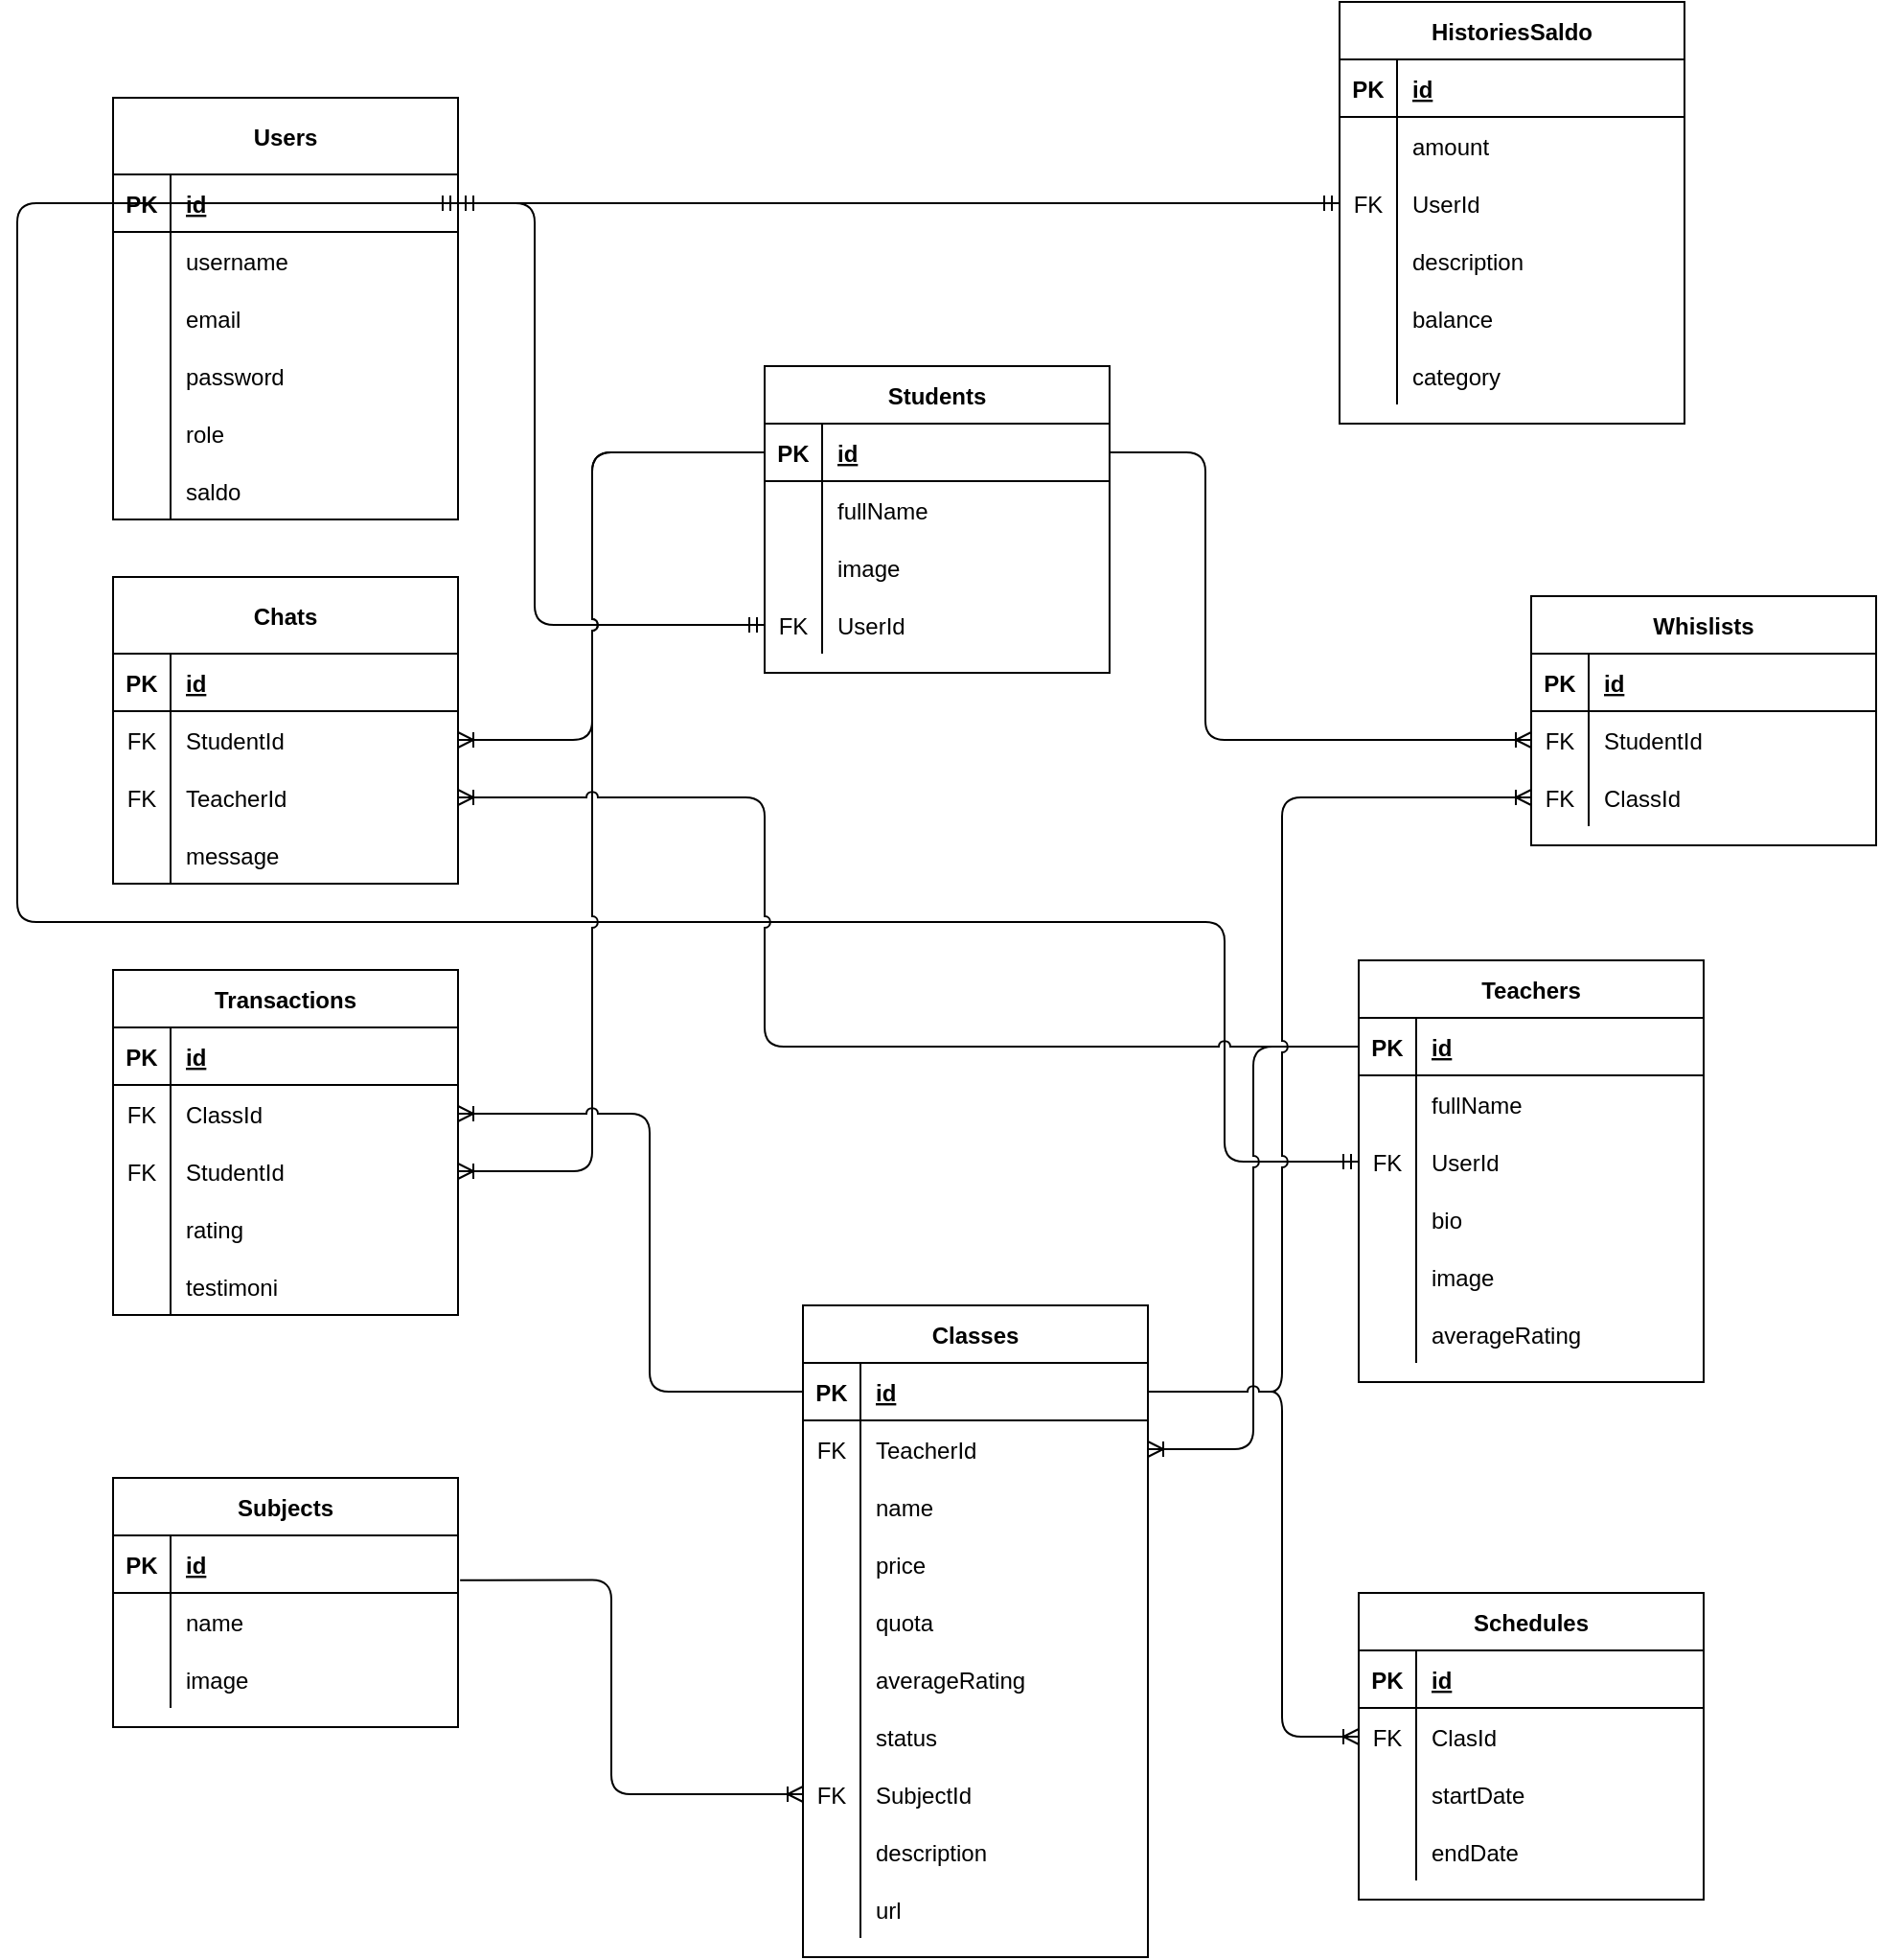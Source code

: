 <mxfile version="20.5.2" type="device"><diagram id="-bIhrZEQ8YbbPt91Llgr" name="Halaman-1"><mxGraphModel dx="3661" dy="3890" grid="1" gridSize="10" guides="1" tooltips="1" connect="1" arrows="1" fold="1" page="1" pageScale="1" pageWidth="1169" pageHeight="1654" math="0" shadow="0"><root><mxCell id="0"/><mxCell id="1" parent="0"/><mxCell id="In6W58M5HGcuipDGVrfb-1" value="Users" style="shape=table;startSize=40;container=1;collapsible=1;childLayout=tableLayout;fixedRows=1;rowLines=0;fontStyle=1;align=center;resizeLast=1;" parent="1" vertex="1"><mxGeometry x="-2260" y="-3220" width="180" height="220" as="geometry"/></mxCell><mxCell id="In6W58M5HGcuipDGVrfb-2" value="" style="shape=tableRow;horizontal=0;startSize=0;swimlaneHead=0;swimlaneBody=0;fillColor=none;collapsible=0;dropTarget=0;points=[[0,0.5],[1,0.5]];portConstraint=eastwest;top=0;left=0;right=0;bottom=1;" parent="In6W58M5HGcuipDGVrfb-1" vertex="1"><mxGeometry y="40" width="180" height="30" as="geometry"/></mxCell><mxCell id="In6W58M5HGcuipDGVrfb-3" value="PK" style="shape=partialRectangle;connectable=0;fillColor=none;top=0;left=0;bottom=0;right=0;fontStyle=1;overflow=hidden;" parent="In6W58M5HGcuipDGVrfb-2" vertex="1"><mxGeometry width="30" height="30" as="geometry"><mxRectangle width="30" height="30" as="alternateBounds"/></mxGeometry></mxCell><mxCell id="In6W58M5HGcuipDGVrfb-4" value="id" style="shape=partialRectangle;connectable=0;fillColor=none;top=0;left=0;bottom=0;right=0;align=left;spacingLeft=6;fontStyle=5;overflow=hidden;" parent="In6W58M5HGcuipDGVrfb-2" vertex="1"><mxGeometry x="30" width="150" height="30" as="geometry"><mxRectangle width="150" height="30" as="alternateBounds"/></mxGeometry></mxCell><mxCell id="In6W58M5HGcuipDGVrfb-5" value="" style="shape=tableRow;horizontal=0;startSize=0;swimlaneHead=0;swimlaneBody=0;fillColor=none;collapsible=0;dropTarget=0;points=[[0,0.5],[1,0.5]];portConstraint=eastwest;top=0;left=0;right=0;bottom=0;" parent="In6W58M5HGcuipDGVrfb-1" vertex="1"><mxGeometry y="70" width="180" height="30" as="geometry"/></mxCell><mxCell id="In6W58M5HGcuipDGVrfb-6" value="" style="shape=partialRectangle;connectable=0;fillColor=none;top=0;left=0;bottom=0;right=0;editable=1;overflow=hidden;" parent="In6W58M5HGcuipDGVrfb-5" vertex="1"><mxGeometry width="30" height="30" as="geometry"><mxRectangle width="30" height="30" as="alternateBounds"/></mxGeometry></mxCell><mxCell id="In6W58M5HGcuipDGVrfb-7" value="username" style="shape=partialRectangle;connectable=0;fillColor=none;top=0;left=0;bottom=0;right=0;align=left;spacingLeft=6;overflow=hidden;" parent="In6W58M5HGcuipDGVrfb-5" vertex="1"><mxGeometry x="30" width="150" height="30" as="geometry"><mxRectangle width="150" height="30" as="alternateBounds"/></mxGeometry></mxCell><mxCell id="In6W58M5HGcuipDGVrfb-8" value="" style="shape=tableRow;horizontal=0;startSize=0;swimlaneHead=0;swimlaneBody=0;fillColor=none;collapsible=0;dropTarget=0;points=[[0,0.5],[1,0.5]];portConstraint=eastwest;top=0;left=0;right=0;bottom=0;" parent="In6W58M5HGcuipDGVrfb-1" vertex="1"><mxGeometry y="100" width="180" height="30" as="geometry"/></mxCell><mxCell id="In6W58M5HGcuipDGVrfb-9" value="" style="shape=partialRectangle;connectable=0;fillColor=none;top=0;left=0;bottom=0;right=0;editable=1;overflow=hidden;" parent="In6W58M5HGcuipDGVrfb-8" vertex="1"><mxGeometry width="30" height="30" as="geometry"><mxRectangle width="30" height="30" as="alternateBounds"/></mxGeometry></mxCell><mxCell id="In6W58M5HGcuipDGVrfb-10" value="email" style="shape=partialRectangle;connectable=0;fillColor=none;top=0;left=0;bottom=0;right=0;align=left;spacingLeft=6;overflow=hidden;" parent="In6W58M5HGcuipDGVrfb-8" vertex="1"><mxGeometry x="30" width="150" height="30" as="geometry"><mxRectangle width="150" height="30" as="alternateBounds"/></mxGeometry></mxCell><mxCell id="In6W58M5HGcuipDGVrfb-11" value="" style="shape=tableRow;horizontal=0;startSize=0;swimlaneHead=0;swimlaneBody=0;fillColor=none;collapsible=0;dropTarget=0;points=[[0,0.5],[1,0.5]];portConstraint=eastwest;top=0;left=0;right=0;bottom=0;" parent="In6W58M5HGcuipDGVrfb-1" vertex="1"><mxGeometry y="130" width="180" height="30" as="geometry"/></mxCell><mxCell id="In6W58M5HGcuipDGVrfb-12" value="" style="shape=partialRectangle;connectable=0;fillColor=none;top=0;left=0;bottom=0;right=0;editable=1;overflow=hidden;" parent="In6W58M5HGcuipDGVrfb-11" vertex="1"><mxGeometry width="30" height="30" as="geometry"><mxRectangle width="30" height="30" as="alternateBounds"/></mxGeometry></mxCell><mxCell id="In6W58M5HGcuipDGVrfb-13" value="password" style="shape=partialRectangle;connectable=0;fillColor=none;top=0;left=0;bottom=0;right=0;align=left;spacingLeft=6;overflow=hidden;" parent="In6W58M5HGcuipDGVrfb-11" vertex="1"><mxGeometry x="30" width="150" height="30" as="geometry"><mxRectangle width="150" height="30" as="alternateBounds"/></mxGeometry></mxCell><mxCell id="bInO6bj9ShKbl0Hubkjq-40" value="" style="shape=tableRow;horizontal=0;startSize=0;swimlaneHead=0;swimlaneBody=0;fillColor=none;collapsible=0;dropTarget=0;points=[[0,0.5],[1,0.5]];portConstraint=eastwest;top=0;left=0;right=0;bottom=0;" parent="In6W58M5HGcuipDGVrfb-1" vertex="1"><mxGeometry y="160" width="180" height="30" as="geometry"/></mxCell><mxCell id="bInO6bj9ShKbl0Hubkjq-41" value="" style="shape=partialRectangle;connectable=0;fillColor=none;top=0;left=0;bottom=0;right=0;editable=1;overflow=hidden;" parent="bInO6bj9ShKbl0Hubkjq-40" vertex="1"><mxGeometry width="30" height="30" as="geometry"><mxRectangle width="30" height="30" as="alternateBounds"/></mxGeometry></mxCell><mxCell id="bInO6bj9ShKbl0Hubkjq-42" value="role" style="shape=partialRectangle;connectable=0;fillColor=none;top=0;left=0;bottom=0;right=0;align=left;spacingLeft=6;overflow=hidden;" parent="bInO6bj9ShKbl0Hubkjq-40" vertex="1"><mxGeometry x="30" width="150" height="30" as="geometry"><mxRectangle width="150" height="30" as="alternateBounds"/></mxGeometry></mxCell><mxCell id="bInO6bj9ShKbl0Hubkjq-148" value="" style="shape=tableRow;horizontal=0;startSize=0;swimlaneHead=0;swimlaneBody=0;fillColor=none;collapsible=0;dropTarget=0;points=[[0,0.5],[1,0.5]];portConstraint=eastwest;top=0;left=0;right=0;bottom=0;" parent="In6W58M5HGcuipDGVrfb-1" vertex="1"><mxGeometry y="190" width="180" height="30" as="geometry"/></mxCell><mxCell id="bInO6bj9ShKbl0Hubkjq-149" value="" style="shape=partialRectangle;connectable=0;fillColor=none;top=0;left=0;bottom=0;right=0;editable=1;overflow=hidden;" parent="bInO6bj9ShKbl0Hubkjq-148" vertex="1"><mxGeometry width="30" height="30" as="geometry"><mxRectangle width="30" height="30" as="alternateBounds"/></mxGeometry></mxCell><mxCell id="bInO6bj9ShKbl0Hubkjq-150" value="saldo" style="shape=partialRectangle;connectable=0;fillColor=none;top=0;left=0;bottom=0;right=0;align=left;spacingLeft=6;overflow=hidden;" parent="bInO6bj9ShKbl0Hubkjq-148" vertex="1"><mxGeometry x="30" width="150" height="30" as="geometry"><mxRectangle width="150" height="30" as="alternateBounds"/></mxGeometry></mxCell><mxCell id="bInO6bj9ShKbl0Hubkjq-14" value="Teachers" style="shape=table;startSize=30;container=1;collapsible=1;childLayout=tableLayout;fixedRows=1;rowLines=0;fontStyle=1;align=center;resizeLast=1;" parent="1" vertex="1"><mxGeometry x="-1610" y="-2770" width="180" height="220" as="geometry"/></mxCell><mxCell id="bInO6bj9ShKbl0Hubkjq-15" value="" style="shape=tableRow;horizontal=0;startSize=0;swimlaneHead=0;swimlaneBody=0;fillColor=none;collapsible=0;dropTarget=0;points=[[0,0.5],[1,0.5]];portConstraint=eastwest;top=0;left=0;right=0;bottom=1;" parent="bInO6bj9ShKbl0Hubkjq-14" vertex="1"><mxGeometry y="30" width="180" height="30" as="geometry"/></mxCell><mxCell id="bInO6bj9ShKbl0Hubkjq-16" value="PK" style="shape=partialRectangle;connectable=0;fillColor=none;top=0;left=0;bottom=0;right=0;fontStyle=1;overflow=hidden;" parent="bInO6bj9ShKbl0Hubkjq-15" vertex="1"><mxGeometry width="30" height="30" as="geometry"><mxRectangle width="30" height="30" as="alternateBounds"/></mxGeometry></mxCell><mxCell id="bInO6bj9ShKbl0Hubkjq-17" value="id" style="shape=partialRectangle;connectable=0;fillColor=none;top=0;left=0;bottom=0;right=0;align=left;spacingLeft=6;fontStyle=5;overflow=hidden;" parent="bInO6bj9ShKbl0Hubkjq-15" vertex="1"><mxGeometry x="30" width="150" height="30" as="geometry"><mxRectangle width="150" height="30" as="alternateBounds"/></mxGeometry></mxCell><mxCell id="bInO6bj9ShKbl0Hubkjq-18" value="" style="shape=tableRow;horizontal=0;startSize=0;swimlaneHead=0;swimlaneBody=0;fillColor=none;collapsible=0;dropTarget=0;points=[[0,0.5],[1,0.5]];portConstraint=eastwest;top=0;left=0;right=0;bottom=0;" parent="bInO6bj9ShKbl0Hubkjq-14" vertex="1"><mxGeometry y="60" width="180" height="30" as="geometry"/></mxCell><mxCell id="bInO6bj9ShKbl0Hubkjq-19" value="" style="shape=partialRectangle;connectable=0;fillColor=none;top=0;left=0;bottom=0;right=0;editable=1;overflow=hidden;" parent="bInO6bj9ShKbl0Hubkjq-18" vertex="1"><mxGeometry width="30" height="30" as="geometry"><mxRectangle width="30" height="30" as="alternateBounds"/></mxGeometry></mxCell><mxCell id="bInO6bj9ShKbl0Hubkjq-20" value="fullName" style="shape=partialRectangle;connectable=0;fillColor=none;top=0;left=0;bottom=0;right=0;align=left;spacingLeft=6;overflow=hidden;" parent="bInO6bj9ShKbl0Hubkjq-18" vertex="1"><mxGeometry x="30" width="150" height="30" as="geometry"><mxRectangle width="150" height="30" as="alternateBounds"/></mxGeometry></mxCell><mxCell id="bInO6bj9ShKbl0Hubkjq-21" value="" style="shape=tableRow;horizontal=0;startSize=0;swimlaneHead=0;swimlaneBody=0;fillColor=none;collapsible=0;dropTarget=0;points=[[0,0.5],[1,0.5]];portConstraint=eastwest;top=0;left=0;right=0;bottom=0;" parent="bInO6bj9ShKbl0Hubkjq-14" vertex="1"><mxGeometry y="90" width="180" height="30" as="geometry"/></mxCell><mxCell id="bInO6bj9ShKbl0Hubkjq-22" value="FK" style="shape=partialRectangle;connectable=0;fillColor=none;top=0;left=0;bottom=0;right=0;editable=1;overflow=hidden;" parent="bInO6bj9ShKbl0Hubkjq-21" vertex="1"><mxGeometry width="30" height="30" as="geometry"><mxRectangle width="30" height="30" as="alternateBounds"/></mxGeometry></mxCell><mxCell id="bInO6bj9ShKbl0Hubkjq-23" value="UserId" style="shape=partialRectangle;connectable=0;fillColor=none;top=0;left=0;bottom=0;right=0;align=left;spacingLeft=6;overflow=hidden;" parent="bInO6bj9ShKbl0Hubkjq-21" vertex="1"><mxGeometry x="30" width="150" height="30" as="geometry"><mxRectangle width="150" height="30" as="alternateBounds"/></mxGeometry></mxCell><mxCell id="bInO6bj9ShKbl0Hubkjq-46" value="" style="shape=tableRow;horizontal=0;startSize=0;swimlaneHead=0;swimlaneBody=0;fillColor=none;collapsible=0;dropTarget=0;points=[[0,0.5],[1,0.5]];portConstraint=eastwest;top=0;left=0;right=0;bottom=0;" parent="bInO6bj9ShKbl0Hubkjq-14" vertex="1"><mxGeometry y="120" width="180" height="30" as="geometry"/></mxCell><mxCell id="bInO6bj9ShKbl0Hubkjq-47" value="" style="shape=partialRectangle;connectable=0;fillColor=none;top=0;left=0;bottom=0;right=0;editable=1;overflow=hidden;" parent="bInO6bj9ShKbl0Hubkjq-46" vertex="1"><mxGeometry width="30" height="30" as="geometry"><mxRectangle width="30" height="30" as="alternateBounds"/></mxGeometry></mxCell><mxCell id="bInO6bj9ShKbl0Hubkjq-48" value="bio" style="shape=partialRectangle;connectable=0;fillColor=none;top=0;left=0;bottom=0;right=0;align=left;spacingLeft=6;overflow=hidden;" parent="bInO6bj9ShKbl0Hubkjq-46" vertex="1"><mxGeometry x="30" width="150" height="30" as="geometry"><mxRectangle width="150" height="30" as="alternateBounds"/></mxGeometry></mxCell><mxCell id="bInO6bj9ShKbl0Hubkjq-68" value="" style="shape=tableRow;horizontal=0;startSize=0;swimlaneHead=0;swimlaneBody=0;fillColor=none;collapsible=0;dropTarget=0;points=[[0,0.5],[1,0.5]];portConstraint=eastwest;top=0;left=0;right=0;bottom=0;" parent="bInO6bj9ShKbl0Hubkjq-14" vertex="1"><mxGeometry y="150" width="180" height="30" as="geometry"/></mxCell><mxCell id="bInO6bj9ShKbl0Hubkjq-69" value="" style="shape=partialRectangle;connectable=0;fillColor=none;top=0;left=0;bottom=0;right=0;editable=1;overflow=hidden;" parent="bInO6bj9ShKbl0Hubkjq-68" vertex="1"><mxGeometry width="30" height="30" as="geometry"><mxRectangle width="30" height="30" as="alternateBounds"/></mxGeometry></mxCell><mxCell id="bInO6bj9ShKbl0Hubkjq-70" value="image" style="shape=partialRectangle;connectable=0;fillColor=none;top=0;left=0;bottom=0;right=0;align=left;spacingLeft=6;overflow=hidden;" parent="bInO6bj9ShKbl0Hubkjq-68" vertex="1"><mxGeometry x="30" width="150" height="30" as="geometry"><mxRectangle width="150" height="30" as="alternateBounds"/></mxGeometry></mxCell><mxCell id="bInO6bj9ShKbl0Hubkjq-179" value="" style="shape=tableRow;horizontal=0;startSize=0;swimlaneHead=0;swimlaneBody=0;fillColor=none;collapsible=0;dropTarget=0;points=[[0,0.5],[1,0.5]];portConstraint=eastwest;top=0;left=0;right=0;bottom=0;" parent="bInO6bj9ShKbl0Hubkjq-14" vertex="1"><mxGeometry y="180" width="180" height="30" as="geometry"/></mxCell><mxCell id="bInO6bj9ShKbl0Hubkjq-180" value="" style="shape=partialRectangle;connectable=0;fillColor=none;top=0;left=0;bottom=0;right=0;editable=1;overflow=hidden;" parent="bInO6bj9ShKbl0Hubkjq-179" vertex="1"><mxGeometry width="30" height="30" as="geometry"><mxRectangle width="30" height="30" as="alternateBounds"/></mxGeometry></mxCell><mxCell id="bInO6bj9ShKbl0Hubkjq-181" value="averageRating" style="shape=partialRectangle;connectable=0;fillColor=none;top=0;left=0;bottom=0;right=0;align=left;spacingLeft=6;overflow=hidden;" parent="bInO6bj9ShKbl0Hubkjq-179" vertex="1"><mxGeometry x="30" width="150" height="30" as="geometry"><mxRectangle width="150" height="30" as="alternateBounds"/></mxGeometry></mxCell><mxCell id="bInO6bj9ShKbl0Hubkjq-27" value="Students" style="shape=table;startSize=30;container=1;collapsible=1;childLayout=tableLayout;fixedRows=1;rowLines=0;fontStyle=1;align=center;resizeLast=1;" parent="1" vertex="1"><mxGeometry x="-1920" y="-3080" width="180" height="160" as="geometry"/></mxCell><mxCell id="bInO6bj9ShKbl0Hubkjq-28" value="" style="shape=tableRow;horizontal=0;startSize=0;swimlaneHead=0;swimlaneBody=0;fillColor=none;collapsible=0;dropTarget=0;points=[[0,0.5],[1,0.5]];portConstraint=eastwest;top=0;left=0;right=0;bottom=1;" parent="bInO6bj9ShKbl0Hubkjq-27" vertex="1"><mxGeometry y="30" width="180" height="30" as="geometry"/></mxCell><mxCell id="bInO6bj9ShKbl0Hubkjq-29" value="PK" style="shape=partialRectangle;connectable=0;fillColor=none;top=0;left=0;bottom=0;right=0;fontStyle=1;overflow=hidden;" parent="bInO6bj9ShKbl0Hubkjq-28" vertex="1"><mxGeometry width="30" height="30" as="geometry"><mxRectangle width="30" height="30" as="alternateBounds"/></mxGeometry></mxCell><mxCell id="bInO6bj9ShKbl0Hubkjq-30" value="id" style="shape=partialRectangle;connectable=0;fillColor=none;top=0;left=0;bottom=0;right=0;align=left;spacingLeft=6;fontStyle=5;overflow=hidden;" parent="bInO6bj9ShKbl0Hubkjq-28" vertex="1"><mxGeometry x="30" width="150" height="30" as="geometry"><mxRectangle width="150" height="30" as="alternateBounds"/></mxGeometry></mxCell><mxCell id="bInO6bj9ShKbl0Hubkjq-31" value="" style="shape=tableRow;horizontal=0;startSize=0;swimlaneHead=0;swimlaneBody=0;fillColor=none;collapsible=0;dropTarget=0;points=[[0,0.5],[1,0.5]];portConstraint=eastwest;top=0;left=0;right=0;bottom=0;" parent="bInO6bj9ShKbl0Hubkjq-27" vertex="1"><mxGeometry y="60" width="180" height="30" as="geometry"/></mxCell><mxCell id="bInO6bj9ShKbl0Hubkjq-32" value="" style="shape=partialRectangle;connectable=0;fillColor=none;top=0;left=0;bottom=0;right=0;editable=1;overflow=hidden;" parent="bInO6bj9ShKbl0Hubkjq-31" vertex="1"><mxGeometry width="30" height="30" as="geometry"><mxRectangle width="30" height="30" as="alternateBounds"/></mxGeometry></mxCell><mxCell id="bInO6bj9ShKbl0Hubkjq-33" value="fullName" style="shape=partialRectangle;connectable=0;fillColor=none;top=0;left=0;bottom=0;right=0;align=left;spacingLeft=6;overflow=hidden;" parent="bInO6bj9ShKbl0Hubkjq-31" vertex="1"><mxGeometry x="30" width="150" height="30" as="geometry"><mxRectangle width="150" height="30" as="alternateBounds"/></mxGeometry></mxCell><mxCell id="bInO6bj9ShKbl0Hubkjq-37" value="" style="shape=tableRow;horizontal=0;startSize=0;swimlaneHead=0;swimlaneBody=0;fillColor=none;collapsible=0;dropTarget=0;points=[[0,0.5],[1,0.5]];portConstraint=eastwest;top=0;left=0;right=0;bottom=0;" parent="bInO6bj9ShKbl0Hubkjq-27" vertex="1"><mxGeometry y="90" width="180" height="30" as="geometry"/></mxCell><mxCell id="bInO6bj9ShKbl0Hubkjq-38" value="" style="shape=partialRectangle;connectable=0;fillColor=none;top=0;left=0;bottom=0;right=0;editable=1;overflow=hidden;" parent="bInO6bj9ShKbl0Hubkjq-37" vertex="1"><mxGeometry width="30" height="30" as="geometry"><mxRectangle width="30" height="30" as="alternateBounds"/></mxGeometry></mxCell><mxCell id="bInO6bj9ShKbl0Hubkjq-39" value="image" style="shape=partialRectangle;connectable=0;fillColor=none;top=0;left=0;bottom=0;right=0;align=left;spacingLeft=6;overflow=hidden;" parent="bInO6bj9ShKbl0Hubkjq-37" vertex="1"><mxGeometry x="30" width="150" height="30" as="geometry"><mxRectangle width="150" height="30" as="alternateBounds"/></mxGeometry></mxCell><mxCell id="bInO6bj9ShKbl0Hubkjq-93" value="" style="shape=tableRow;horizontal=0;startSize=0;swimlaneHead=0;swimlaneBody=0;fillColor=none;collapsible=0;dropTarget=0;points=[[0,0.5],[1,0.5]];portConstraint=eastwest;top=0;left=0;right=0;bottom=0;" parent="bInO6bj9ShKbl0Hubkjq-27" vertex="1"><mxGeometry y="120" width="180" height="30" as="geometry"/></mxCell><mxCell id="bInO6bj9ShKbl0Hubkjq-94" value="FK" style="shape=partialRectangle;connectable=0;fillColor=none;top=0;left=0;bottom=0;right=0;editable=1;overflow=hidden;" parent="bInO6bj9ShKbl0Hubkjq-93" vertex="1"><mxGeometry width="30" height="30" as="geometry"><mxRectangle width="30" height="30" as="alternateBounds"/></mxGeometry></mxCell><mxCell id="bInO6bj9ShKbl0Hubkjq-95" value="UserId" style="shape=partialRectangle;connectable=0;fillColor=none;top=0;left=0;bottom=0;right=0;align=left;spacingLeft=6;overflow=hidden;" parent="bInO6bj9ShKbl0Hubkjq-93" vertex="1"><mxGeometry x="30" width="150" height="30" as="geometry"><mxRectangle width="150" height="30" as="alternateBounds"/></mxGeometry></mxCell><mxCell id="bInO6bj9ShKbl0Hubkjq-49" value="Subjects" style="shape=table;startSize=30;container=1;collapsible=1;childLayout=tableLayout;fixedRows=1;rowLines=0;fontStyle=1;align=center;resizeLast=1;" parent="1" vertex="1"><mxGeometry x="-2260" y="-2500" width="180" height="130" as="geometry"/></mxCell><mxCell id="bInO6bj9ShKbl0Hubkjq-50" value="" style="shape=tableRow;horizontal=0;startSize=0;swimlaneHead=0;swimlaneBody=0;fillColor=none;collapsible=0;dropTarget=0;points=[[0,0.5],[1,0.5]];portConstraint=eastwest;top=0;left=0;right=0;bottom=1;" parent="bInO6bj9ShKbl0Hubkjq-49" vertex="1"><mxGeometry y="30" width="180" height="30" as="geometry"/></mxCell><mxCell id="bInO6bj9ShKbl0Hubkjq-51" value="PK" style="shape=partialRectangle;connectable=0;fillColor=none;top=0;left=0;bottom=0;right=0;fontStyle=1;overflow=hidden;" parent="bInO6bj9ShKbl0Hubkjq-50" vertex="1"><mxGeometry width="30" height="30" as="geometry"><mxRectangle width="30" height="30" as="alternateBounds"/></mxGeometry></mxCell><mxCell id="bInO6bj9ShKbl0Hubkjq-52" value="id" style="shape=partialRectangle;connectable=0;fillColor=none;top=0;left=0;bottom=0;right=0;align=left;spacingLeft=6;fontStyle=5;overflow=hidden;" parent="bInO6bj9ShKbl0Hubkjq-50" vertex="1"><mxGeometry x="30" width="150" height="30" as="geometry"><mxRectangle width="150" height="30" as="alternateBounds"/></mxGeometry></mxCell><mxCell id="bInO6bj9ShKbl0Hubkjq-53" value="" style="shape=tableRow;horizontal=0;startSize=0;swimlaneHead=0;swimlaneBody=0;fillColor=none;collapsible=0;dropTarget=0;points=[[0,0.5],[1,0.5]];portConstraint=eastwest;top=0;left=0;right=0;bottom=0;" parent="bInO6bj9ShKbl0Hubkjq-49" vertex="1"><mxGeometry y="60" width="180" height="30" as="geometry"/></mxCell><mxCell id="bInO6bj9ShKbl0Hubkjq-54" value="" style="shape=partialRectangle;connectable=0;fillColor=none;top=0;left=0;bottom=0;right=0;editable=1;overflow=hidden;" parent="bInO6bj9ShKbl0Hubkjq-53" vertex="1"><mxGeometry width="30" height="30" as="geometry"><mxRectangle width="30" height="30" as="alternateBounds"/></mxGeometry></mxCell><mxCell id="bInO6bj9ShKbl0Hubkjq-55" value="name" style="shape=partialRectangle;connectable=0;fillColor=none;top=0;left=0;bottom=0;right=0;align=left;spacingLeft=6;overflow=hidden;" parent="bInO6bj9ShKbl0Hubkjq-53" vertex="1"><mxGeometry x="30" width="150" height="30" as="geometry"><mxRectangle width="150" height="30" as="alternateBounds"/></mxGeometry></mxCell><mxCell id="KHi41qMIaBTiLTzoFjCV-114" value="" style="shape=tableRow;horizontal=0;startSize=0;swimlaneHead=0;swimlaneBody=0;fillColor=none;collapsible=0;dropTarget=0;points=[[0,0.5],[1,0.5]];portConstraint=eastwest;top=0;left=0;right=0;bottom=0;" parent="bInO6bj9ShKbl0Hubkjq-49" vertex="1"><mxGeometry y="90" width="180" height="30" as="geometry"/></mxCell><mxCell id="KHi41qMIaBTiLTzoFjCV-115" value="" style="shape=partialRectangle;connectable=0;fillColor=none;top=0;left=0;bottom=0;right=0;editable=1;overflow=hidden;" parent="KHi41qMIaBTiLTzoFjCV-114" vertex="1"><mxGeometry width="30" height="30" as="geometry"><mxRectangle width="30" height="30" as="alternateBounds"/></mxGeometry></mxCell><mxCell id="KHi41qMIaBTiLTzoFjCV-116" value="image" style="shape=partialRectangle;connectable=0;fillColor=none;top=0;left=0;bottom=0;right=0;align=left;spacingLeft=6;overflow=hidden;" parent="KHi41qMIaBTiLTzoFjCV-114" vertex="1"><mxGeometry x="30" width="150" height="30" as="geometry"><mxRectangle width="150" height="30" as="alternateBounds"/></mxGeometry></mxCell><mxCell id="bInO6bj9ShKbl0Hubkjq-96" value="" style="edgeStyle=orthogonalEdgeStyle;fontSize=12;html=1;endArrow=ERmandOne;startArrow=ERmandOne;rounded=1;entryX=1;entryY=0.5;entryDx=0;entryDy=0;exitX=0;exitY=0.5;exitDx=0;exitDy=0;jumpStyle=gap;" parent="1" source="bInO6bj9ShKbl0Hubkjq-21" target="In6W58M5HGcuipDGVrfb-2" edge="1"><mxGeometry width="100" height="100" relative="1" as="geometry"><mxPoint x="-1610" y="-2680" as="sourcePoint"/><mxPoint x="-1150" y="-2500" as="targetPoint"/><Array as="points"><mxPoint x="-1680" y="-2665"/><mxPoint x="-1680" y="-2790"/><mxPoint x="-2310" y="-2790"/><mxPoint x="-2310" y="-3165"/></Array></mxGeometry></mxCell><mxCell id="bInO6bj9ShKbl0Hubkjq-97" value="" style="edgeStyle=orthogonalEdgeStyle;fontSize=12;html=1;endArrow=ERmandOne;startArrow=ERmandOne;rounded=1;entryX=1;entryY=0.5;entryDx=0;entryDy=0;jumpStyle=arc;" parent="1" source="bInO6bj9ShKbl0Hubkjq-93" target="In6W58M5HGcuipDGVrfb-2" edge="1"><mxGeometry width="100" height="100" relative="1" as="geometry"><mxPoint x="-1250" y="-2400" as="sourcePoint"/><mxPoint x="-1550" y="-3150" as="targetPoint"/><Array as="points"><mxPoint x="-2040" y="-2945"/><mxPoint x="-2040" y="-3165"/></Array></mxGeometry></mxCell><mxCell id="bInO6bj9ShKbl0Hubkjq-98" value="Transactions" style="shape=table;startSize=30;container=1;collapsible=1;childLayout=tableLayout;fixedRows=1;rowLines=0;fontStyle=1;align=center;resizeLast=1;" parent="1" vertex="1"><mxGeometry x="-2260" y="-2765" width="180" height="180" as="geometry"/></mxCell><mxCell id="bInO6bj9ShKbl0Hubkjq-99" value="" style="shape=tableRow;horizontal=0;startSize=0;swimlaneHead=0;swimlaneBody=0;fillColor=none;collapsible=0;dropTarget=0;points=[[0,0.5],[1,0.5]];portConstraint=eastwest;top=0;left=0;right=0;bottom=1;" parent="bInO6bj9ShKbl0Hubkjq-98" vertex="1"><mxGeometry y="30" width="180" height="30" as="geometry"/></mxCell><mxCell id="bInO6bj9ShKbl0Hubkjq-100" value="PK" style="shape=partialRectangle;connectable=0;fillColor=none;top=0;left=0;bottom=0;right=0;fontStyle=1;overflow=hidden;" parent="bInO6bj9ShKbl0Hubkjq-99" vertex="1"><mxGeometry width="30" height="30" as="geometry"><mxRectangle width="30" height="30" as="alternateBounds"/></mxGeometry></mxCell><mxCell id="bInO6bj9ShKbl0Hubkjq-101" value="id" style="shape=partialRectangle;connectable=0;fillColor=none;top=0;left=0;bottom=0;right=0;align=left;spacingLeft=6;fontStyle=5;overflow=hidden;" parent="bInO6bj9ShKbl0Hubkjq-99" vertex="1"><mxGeometry x="30" width="150" height="30" as="geometry"><mxRectangle width="150" height="30" as="alternateBounds"/></mxGeometry></mxCell><mxCell id="bInO6bj9ShKbl0Hubkjq-102" value="" style="shape=tableRow;horizontal=0;startSize=0;swimlaneHead=0;swimlaneBody=0;fillColor=none;collapsible=0;dropTarget=0;points=[[0,0.5],[1,0.5]];portConstraint=eastwest;top=0;left=0;right=0;bottom=0;" parent="bInO6bj9ShKbl0Hubkjq-98" vertex="1"><mxGeometry y="60" width="180" height="30" as="geometry"/></mxCell><mxCell id="bInO6bj9ShKbl0Hubkjq-103" value="FK" style="shape=partialRectangle;connectable=0;fillColor=none;top=0;left=0;bottom=0;right=0;editable=1;overflow=hidden;" parent="bInO6bj9ShKbl0Hubkjq-102" vertex="1"><mxGeometry width="30" height="30" as="geometry"><mxRectangle width="30" height="30" as="alternateBounds"/></mxGeometry></mxCell><mxCell id="bInO6bj9ShKbl0Hubkjq-104" value="ClassId" style="shape=partialRectangle;connectable=0;fillColor=none;top=0;left=0;bottom=0;right=0;align=left;spacingLeft=6;overflow=hidden;" parent="bInO6bj9ShKbl0Hubkjq-102" vertex="1"><mxGeometry x="30" width="150" height="30" as="geometry"><mxRectangle width="150" height="30" as="alternateBounds"/></mxGeometry></mxCell><mxCell id="bInO6bj9ShKbl0Hubkjq-105" value="" style="shape=tableRow;horizontal=0;startSize=0;swimlaneHead=0;swimlaneBody=0;fillColor=none;collapsible=0;dropTarget=0;points=[[0,0.5],[1,0.5]];portConstraint=eastwest;top=0;left=0;right=0;bottom=0;" parent="bInO6bj9ShKbl0Hubkjq-98" vertex="1"><mxGeometry y="90" width="180" height="30" as="geometry"/></mxCell><mxCell id="bInO6bj9ShKbl0Hubkjq-106" value="FK" style="shape=partialRectangle;connectable=0;fillColor=none;top=0;left=0;bottom=0;right=0;editable=1;overflow=hidden;" parent="bInO6bj9ShKbl0Hubkjq-105" vertex="1"><mxGeometry width="30" height="30" as="geometry"><mxRectangle width="30" height="30" as="alternateBounds"/></mxGeometry></mxCell><mxCell id="bInO6bj9ShKbl0Hubkjq-107" value="StudentId" style="shape=partialRectangle;connectable=0;fillColor=none;top=0;left=0;bottom=0;right=0;align=left;spacingLeft=6;overflow=hidden;" parent="bInO6bj9ShKbl0Hubkjq-105" vertex="1"><mxGeometry x="30" width="150" height="30" as="geometry"><mxRectangle width="150" height="30" as="alternateBounds"/></mxGeometry></mxCell><mxCell id="bInO6bj9ShKbl0Hubkjq-234" value="" style="shape=tableRow;horizontal=0;startSize=0;swimlaneHead=0;swimlaneBody=0;fillColor=none;collapsible=0;dropTarget=0;points=[[0,0.5],[1,0.5]];portConstraint=eastwest;top=0;left=0;right=0;bottom=0;" parent="bInO6bj9ShKbl0Hubkjq-98" vertex="1"><mxGeometry y="120" width="180" height="30" as="geometry"/></mxCell><mxCell id="bInO6bj9ShKbl0Hubkjq-235" value="" style="shape=partialRectangle;connectable=0;fillColor=none;top=0;left=0;bottom=0;right=0;editable=1;overflow=hidden;" parent="bInO6bj9ShKbl0Hubkjq-234" vertex="1"><mxGeometry width="30" height="30" as="geometry"><mxRectangle width="30" height="30" as="alternateBounds"/></mxGeometry></mxCell><mxCell id="bInO6bj9ShKbl0Hubkjq-236" value="rating" style="shape=partialRectangle;connectable=0;fillColor=none;top=0;left=0;bottom=0;right=0;align=left;spacingLeft=6;overflow=hidden;" parent="bInO6bj9ShKbl0Hubkjq-234" vertex="1"><mxGeometry x="30" width="150" height="30" as="geometry"><mxRectangle width="150" height="30" as="alternateBounds"/></mxGeometry></mxCell><mxCell id="bInO6bj9ShKbl0Hubkjq-237" value="" style="shape=tableRow;horizontal=0;startSize=0;swimlaneHead=0;swimlaneBody=0;fillColor=none;collapsible=0;dropTarget=0;points=[[0,0.5],[1,0.5]];portConstraint=eastwest;top=0;left=0;right=0;bottom=0;" parent="bInO6bj9ShKbl0Hubkjq-98" vertex="1"><mxGeometry y="150" width="180" height="30" as="geometry"/></mxCell><mxCell id="bInO6bj9ShKbl0Hubkjq-238" value="" style="shape=partialRectangle;connectable=0;fillColor=none;top=0;left=0;bottom=0;right=0;editable=1;overflow=hidden;" parent="bInO6bj9ShKbl0Hubkjq-237" vertex="1"><mxGeometry width="30" height="30" as="geometry"><mxRectangle width="30" height="30" as="alternateBounds"/></mxGeometry></mxCell><mxCell id="bInO6bj9ShKbl0Hubkjq-239" value="testimoni" style="shape=partialRectangle;connectable=0;fillColor=none;top=0;left=0;bottom=0;right=0;align=left;spacingLeft=6;overflow=hidden;" parent="bInO6bj9ShKbl0Hubkjq-237" vertex="1"><mxGeometry x="30" width="150" height="30" as="geometry"><mxRectangle width="150" height="30" as="alternateBounds"/></mxGeometry></mxCell><mxCell id="bInO6bj9ShKbl0Hubkjq-112" value="" style="edgeStyle=orthogonalEdgeStyle;fontSize=12;html=1;endArrow=ERoneToMany;rounded=1;entryX=1;entryY=0.5;entryDx=0;entryDy=0;jumpStyle=arc;" parent="1" source="bInO6bj9ShKbl0Hubkjq-28" target="bInO6bj9ShKbl0Hubkjq-105" edge="1"><mxGeometry width="100" height="100" relative="1" as="geometry"><mxPoint x="-1700" y="-2250" as="sourcePoint"/><mxPoint x="-1710" y="-2340" as="targetPoint"/><Array as="points"><mxPoint x="-2010" y="-3035"/><mxPoint x="-2010" y="-2660"/></Array></mxGeometry></mxCell><mxCell id="bInO6bj9ShKbl0Hubkjq-186" value="" style="edgeStyle=orthogonalEdgeStyle;fontSize=12;html=1;endArrow=ERoneToMany;rounded=1;exitX=1.006;exitY=0.778;exitDx=0;exitDy=0;exitPerimeter=0;" parent="1" source="bInO6bj9ShKbl0Hubkjq-50" target="KHi41qMIaBTiLTzoFjCV-38" edge="1"><mxGeometry width="100" height="100" relative="1" as="geometry"><mxPoint x="-1250" y="-2530" as="sourcePoint"/><mxPoint x="-2000" y="-2420" as="targetPoint"/><Array as="points"><mxPoint x="-2000" y="-2447"/><mxPoint x="-2000" y="-2335"/></Array></mxGeometry></mxCell><mxCell id="bInO6bj9ShKbl0Hubkjq-193" value="" style="edgeStyle=orthogonalEdgeStyle;fontSize=12;html=1;endArrow=ERoneToMany;rounded=1;entryX=1;entryY=0.5;entryDx=0;entryDy=0;exitX=0;exitY=0.5;exitDx=0;exitDy=0;jumpStyle=arc;" parent="1" source="KHi41qMIaBTiLTzoFjCV-6" target="bInO6bj9ShKbl0Hubkjq-102" edge="1"><mxGeometry width="100" height="100" relative="1" as="geometry"><mxPoint x="-1710" y="-2645" as="sourcePoint"/><mxPoint x="-1720" y="-2570" as="targetPoint"/><Array as="points"><mxPoint x="-1980" y="-2545"/><mxPoint x="-1980" y="-2690"/></Array></mxGeometry></mxCell><mxCell id="bInO6bj9ShKbl0Hubkjq-240" value="HistoriesSaldo" style="shape=table;startSize=30;container=1;collapsible=1;childLayout=tableLayout;fixedRows=1;rowLines=0;fontStyle=1;align=center;resizeLast=1;" parent="1" vertex="1"><mxGeometry x="-1620" y="-3270" width="180" height="220" as="geometry"/></mxCell><mxCell id="bInO6bj9ShKbl0Hubkjq-241" value="" style="shape=tableRow;horizontal=0;startSize=0;swimlaneHead=0;swimlaneBody=0;fillColor=none;collapsible=0;dropTarget=0;points=[[0,0.5],[1,0.5]];portConstraint=eastwest;top=0;left=0;right=0;bottom=1;" parent="bInO6bj9ShKbl0Hubkjq-240" vertex="1"><mxGeometry y="30" width="180" height="30" as="geometry"/></mxCell><mxCell id="bInO6bj9ShKbl0Hubkjq-242" value="PK" style="shape=partialRectangle;connectable=0;fillColor=none;top=0;left=0;bottom=0;right=0;fontStyle=1;overflow=hidden;" parent="bInO6bj9ShKbl0Hubkjq-241" vertex="1"><mxGeometry width="30" height="30" as="geometry"><mxRectangle width="30" height="30" as="alternateBounds"/></mxGeometry></mxCell><mxCell id="bInO6bj9ShKbl0Hubkjq-243" value="id" style="shape=partialRectangle;connectable=0;fillColor=none;top=0;left=0;bottom=0;right=0;align=left;spacingLeft=6;fontStyle=5;overflow=hidden;" parent="bInO6bj9ShKbl0Hubkjq-241" vertex="1"><mxGeometry x="30" width="150" height="30" as="geometry"><mxRectangle width="150" height="30" as="alternateBounds"/></mxGeometry></mxCell><mxCell id="bInO6bj9ShKbl0Hubkjq-244" value="" style="shape=tableRow;horizontal=0;startSize=0;swimlaneHead=0;swimlaneBody=0;fillColor=none;collapsible=0;dropTarget=0;points=[[0,0.5],[1,0.5]];portConstraint=eastwest;top=0;left=0;right=0;bottom=0;" parent="bInO6bj9ShKbl0Hubkjq-240" vertex="1"><mxGeometry y="60" width="180" height="30" as="geometry"/></mxCell><mxCell id="bInO6bj9ShKbl0Hubkjq-245" value="" style="shape=partialRectangle;connectable=0;fillColor=none;top=0;left=0;bottom=0;right=0;editable=1;overflow=hidden;" parent="bInO6bj9ShKbl0Hubkjq-244" vertex="1"><mxGeometry width="30" height="30" as="geometry"><mxRectangle width="30" height="30" as="alternateBounds"/></mxGeometry></mxCell><mxCell id="bInO6bj9ShKbl0Hubkjq-246" value="amount" style="shape=partialRectangle;connectable=0;fillColor=none;top=0;left=0;bottom=0;right=0;align=left;spacingLeft=6;overflow=hidden;" parent="bInO6bj9ShKbl0Hubkjq-244" vertex="1"><mxGeometry x="30" width="150" height="30" as="geometry"><mxRectangle width="150" height="30" as="alternateBounds"/></mxGeometry></mxCell><mxCell id="bInO6bj9ShKbl0Hubkjq-247" value="" style="shape=tableRow;horizontal=0;startSize=0;swimlaneHead=0;swimlaneBody=0;fillColor=none;collapsible=0;dropTarget=0;points=[[0,0.5],[1,0.5]];portConstraint=eastwest;top=0;left=0;right=0;bottom=0;" parent="bInO6bj9ShKbl0Hubkjq-240" vertex="1"><mxGeometry y="90" width="180" height="30" as="geometry"/></mxCell><mxCell id="bInO6bj9ShKbl0Hubkjq-248" value="FK" style="shape=partialRectangle;connectable=0;fillColor=none;top=0;left=0;bottom=0;right=0;editable=1;overflow=hidden;" parent="bInO6bj9ShKbl0Hubkjq-247" vertex="1"><mxGeometry width="30" height="30" as="geometry"><mxRectangle width="30" height="30" as="alternateBounds"/></mxGeometry></mxCell><mxCell id="bInO6bj9ShKbl0Hubkjq-249" value="UserId" style="shape=partialRectangle;connectable=0;fillColor=none;top=0;left=0;bottom=0;right=0;align=left;spacingLeft=6;overflow=hidden;" parent="bInO6bj9ShKbl0Hubkjq-247" vertex="1"><mxGeometry x="30" width="150" height="30" as="geometry"><mxRectangle width="150" height="30" as="alternateBounds"/></mxGeometry></mxCell><mxCell id="bInO6bj9ShKbl0Hubkjq-250" value="" style="shape=tableRow;horizontal=0;startSize=0;swimlaneHead=0;swimlaneBody=0;fillColor=none;collapsible=0;dropTarget=0;points=[[0,0.5],[1,0.5]];portConstraint=eastwest;top=0;left=0;right=0;bottom=0;" parent="bInO6bj9ShKbl0Hubkjq-240" vertex="1"><mxGeometry y="120" width="180" height="30" as="geometry"/></mxCell><mxCell id="bInO6bj9ShKbl0Hubkjq-251" value="" style="shape=partialRectangle;connectable=0;fillColor=none;top=0;left=0;bottom=0;right=0;editable=1;overflow=hidden;" parent="bInO6bj9ShKbl0Hubkjq-250" vertex="1"><mxGeometry width="30" height="30" as="geometry"><mxRectangle width="30" height="30" as="alternateBounds"/></mxGeometry></mxCell><mxCell id="bInO6bj9ShKbl0Hubkjq-252" value="description" style="shape=partialRectangle;connectable=0;fillColor=none;top=0;left=0;bottom=0;right=0;align=left;spacingLeft=6;overflow=hidden;" parent="bInO6bj9ShKbl0Hubkjq-250" vertex="1"><mxGeometry x="30" width="150" height="30" as="geometry"><mxRectangle width="150" height="30" as="alternateBounds"/></mxGeometry></mxCell><mxCell id="KHi41qMIaBTiLTzoFjCV-62" value="" style="shape=tableRow;horizontal=0;startSize=0;swimlaneHead=0;swimlaneBody=0;fillColor=none;collapsible=0;dropTarget=0;points=[[0,0.5],[1,0.5]];portConstraint=eastwest;top=0;left=0;right=0;bottom=0;" parent="bInO6bj9ShKbl0Hubkjq-240" vertex="1"><mxGeometry y="150" width="180" height="30" as="geometry"/></mxCell><mxCell id="KHi41qMIaBTiLTzoFjCV-63" value="" style="shape=partialRectangle;connectable=0;fillColor=none;top=0;left=0;bottom=0;right=0;editable=1;overflow=hidden;" parent="KHi41qMIaBTiLTzoFjCV-62" vertex="1"><mxGeometry width="30" height="30" as="geometry"><mxRectangle width="30" height="30" as="alternateBounds"/></mxGeometry></mxCell><mxCell id="KHi41qMIaBTiLTzoFjCV-64" value="balance" style="shape=partialRectangle;connectable=0;fillColor=none;top=0;left=0;bottom=0;right=0;align=left;spacingLeft=6;overflow=hidden;" parent="KHi41qMIaBTiLTzoFjCV-62" vertex="1"><mxGeometry x="30" width="150" height="30" as="geometry"><mxRectangle width="150" height="30" as="alternateBounds"/></mxGeometry></mxCell><mxCell id="KHi41qMIaBTiLTzoFjCV-111" value="" style="shape=tableRow;horizontal=0;startSize=0;swimlaneHead=0;swimlaneBody=0;fillColor=none;collapsible=0;dropTarget=0;points=[[0,0.5],[1,0.5]];portConstraint=eastwest;top=0;left=0;right=0;bottom=0;" parent="bInO6bj9ShKbl0Hubkjq-240" vertex="1"><mxGeometry y="180" width="180" height="30" as="geometry"/></mxCell><mxCell id="KHi41qMIaBTiLTzoFjCV-112" value="" style="shape=partialRectangle;connectable=0;fillColor=none;top=0;left=0;bottom=0;right=0;editable=1;overflow=hidden;" parent="KHi41qMIaBTiLTzoFjCV-111" vertex="1"><mxGeometry width="30" height="30" as="geometry"><mxRectangle width="30" height="30" as="alternateBounds"/></mxGeometry></mxCell><mxCell id="KHi41qMIaBTiLTzoFjCV-113" value="category" style="shape=partialRectangle;connectable=0;fillColor=none;top=0;left=0;bottom=0;right=0;align=left;spacingLeft=6;overflow=hidden;" parent="KHi41qMIaBTiLTzoFjCV-111" vertex="1"><mxGeometry x="30" width="150" height="30" as="geometry"><mxRectangle width="150" height="30" as="alternateBounds"/></mxGeometry></mxCell><mxCell id="KHi41qMIaBTiLTzoFjCV-5" value="Classes" style="shape=table;startSize=30;container=1;collapsible=1;childLayout=tableLayout;fixedRows=1;rowLines=0;fontStyle=1;align=center;resizeLast=1;" parent="1" vertex="1"><mxGeometry x="-1900" y="-2590" width="180" height="340" as="geometry"/></mxCell><mxCell id="KHi41qMIaBTiLTzoFjCV-6" value="" style="shape=tableRow;horizontal=0;startSize=0;swimlaneHead=0;swimlaneBody=0;fillColor=none;collapsible=0;dropTarget=0;points=[[0,0.5],[1,0.5]];portConstraint=eastwest;top=0;left=0;right=0;bottom=1;" parent="KHi41qMIaBTiLTzoFjCV-5" vertex="1"><mxGeometry y="30" width="180" height="30" as="geometry"/></mxCell><mxCell id="KHi41qMIaBTiLTzoFjCV-7" value="PK" style="shape=partialRectangle;connectable=0;fillColor=none;top=0;left=0;bottom=0;right=0;fontStyle=1;overflow=hidden;" parent="KHi41qMIaBTiLTzoFjCV-6" vertex="1"><mxGeometry width="30" height="30" as="geometry"><mxRectangle width="30" height="30" as="alternateBounds"/></mxGeometry></mxCell><mxCell id="KHi41qMIaBTiLTzoFjCV-8" value="id" style="shape=partialRectangle;connectable=0;fillColor=none;top=0;left=0;bottom=0;right=0;align=left;spacingLeft=6;fontStyle=5;overflow=hidden;" parent="KHi41qMIaBTiLTzoFjCV-6" vertex="1"><mxGeometry x="30" width="150" height="30" as="geometry"><mxRectangle width="150" height="30" as="alternateBounds"/></mxGeometry></mxCell><mxCell id="KHi41qMIaBTiLTzoFjCV-12" value="" style="shape=tableRow;horizontal=0;startSize=0;swimlaneHead=0;swimlaneBody=0;fillColor=none;collapsible=0;dropTarget=0;points=[[0,0.5],[1,0.5]];portConstraint=eastwest;top=0;left=0;right=0;bottom=0;" parent="KHi41qMIaBTiLTzoFjCV-5" vertex="1"><mxGeometry y="60" width="180" height="30" as="geometry"/></mxCell><mxCell id="KHi41qMIaBTiLTzoFjCV-13" value="FK" style="shape=partialRectangle;connectable=0;fillColor=none;top=0;left=0;bottom=0;right=0;editable=1;overflow=hidden;" parent="KHi41qMIaBTiLTzoFjCV-12" vertex="1"><mxGeometry width="30" height="30" as="geometry"><mxRectangle width="30" height="30" as="alternateBounds"/></mxGeometry></mxCell><mxCell id="KHi41qMIaBTiLTzoFjCV-14" value="TeacherId" style="shape=partialRectangle;connectable=0;fillColor=none;top=0;left=0;bottom=0;right=0;align=left;spacingLeft=6;overflow=hidden;" parent="KHi41qMIaBTiLTzoFjCV-12" vertex="1"><mxGeometry x="30" width="150" height="30" as="geometry"><mxRectangle width="150" height="30" as="alternateBounds"/></mxGeometry></mxCell><mxCell id="KHi41qMIaBTiLTzoFjCV-15" value="" style="shape=tableRow;horizontal=0;startSize=0;swimlaneHead=0;swimlaneBody=0;fillColor=none;collapsible=0;dropTarget=0;points=[[0,0.5],[1,0.5]];portConstraint=eastwest;top=0;left=0;right=0;bottom=0;" parent="KHi41qMIaBTiLTzoFjCV-5" vertex="1"><mxGeometry y="90" width="180" height="30" as="geometry"/></mxCell><mxCell id="KHi41qMIaBTiLTzoFjCV-16" value="" style="shape=partialRectangle;connectable=0;fillColor=none;top=0;left=0;bottom=0;right=0;editable=1;overflow=hidden;" parent="KHi41qMIaBTiLTzoFjCV-15" vertex="1"><mxGeometry width="30" height="30" as="geometry"><mxRectangle width="30" height="30" as="alternateBounds"/></mxGeometry></mxCell><mxCell id="KHi41qMIaBTiLTzoFjCV-17" value="name" style="shape=partialRectangle;connectable=0;fillColor=none;top=0;left=0;bottom=0;right=0;align=left;spacingLeft=6;overflow=hidden;" parent="KHi41qMIaBTiLTzoFjCV-15" vertex="1"><mxGeometry x="30" width="150" height="30" as="geometry"><mxRectangle width="150" height="30" as="alternateBounds"/></mxGeometry></mxCell><mxCell id="KHi41qMIaBTiLTzoFjCV-19" value="" style="shape=tableRow;horizontal=0;startSize=0;swimlaneHead=0;swimlaneBody=0;fillColor=none;collapsible=0;dropTarget=0;points=[[0,0.5],[1,0.5]];portConstraint=eastwest;top=0;left=0;right=0;bottom=0;" parent="KHi41qMIaBTiLTzoFjCV-5" vertex="1"><mxGeometry y="120" width="180" height="30" as="geometry"/></mxCell><mxCell id="KHi41qMIaBTiLTzoFjCV-20" value="" style="shape=partialRectangle;connectable=0;fillColor=none;top=0;left=0;bottom=0;right=0;editable=1;overflow=hidden;" parent="KHi41qMIaBTiLTzoFjCV-19" vertex="1"><mxGeometry width="30" height="30" as="geometry"><mxRectangle width="30" height="30" as="alternateBounds"/></mxGeometry></mxCell><mxCell id="KHi41qMIaBTiLTzoFjCV-21" value="price" style="shape=partialRectangle;connectable=0;fillColor=none;top=0;left=0;bottom=0;right=0;align=left;spacingLeft=6;overflow=hidden;" parent="KHi41qMIaBTiLTzoFjCV-19" vertex="1"><mxGeometry x="30" width="150" height="30" as="geometry"><mxRectangle width="150" height="30" as="alternateBounds"/></mxGeometry></mxCell><mxCell id="KHi41qMIaBTiLTzoFjCV-26" value="" style="shape=tableRow;horizontal=0;startSize=0;swimlaneHead=0;swimlaneBody=0;fillColor=none;collapsible=0;dropTarget=0;points=[[0,0.5],[1,0.5]];portConstraint=eastwest;top=0;left=0;right=0;bottom=0;" parent="KHi41qMIaBTiLTzoFjCV-5" vertex="1"><mxGeometry y="150" width="180" height="30" as="geometry"/></mxCell><mxCell id="KHi41qMIaBTiLTzoFjCV-27" value="" style="shape=partialRectangle;connectable=0;fillColor=none;top=0;left=0;bottom=0;right=0;editable=1;overflow=hidden;" parent="KHi41qMIaBTiLTzoFjCV-26" vertex="1"><mxGeometry width="30" height="30" as="geometry"><mxRectangle width="30" height="30" as="alternateBounds"/></mxGeometry></mxCell><mxCell id="KHi41qMIaBTiLTzoFjCV-28" value="quota" style="shape=partialRectangle;connectable=0;fillColor=none;top=0;left=0;bottom=0;right=0;align=left;spacingLeft=6;overflow=hidden;" parent="KHi41qMIaBTiLTzoFjCV-26" vertex="1"><mxGeometry x="30" width="150" height="30" as="geometry"><mxRectangle width="150" height="30" as="alternateBounds"/></mxGeometry></mxCell><mxCell id="KHi41qMIaBTiLTzoFjCV-32" value="" style="shape=tableRow;horizontal=0;startSize=0;swimlaneHead=0;swimlaneBody=0;fillColor=none;collapsible=0;dropTarget=0;points=[[0,0.5],[1,0.5]];portConstraint=eastwest;top=0;left=0;right=0;bottom=0;" parent="KHi41qMIaBTiLTzoFjCV-5" vertex="1"><mxGeometry y="180" width="180" height="30" as="geometry"/></mxCell><mxCell id="KHi41qMIaBTiLTzoFjCV-33" value="" style="shape=partialRectangle;connectable=0;fillColor=none;top=0;left=0;bottom=0;right=0;editable=1;overflow=hidden;" parent="KHi41qMIaBTiLTzoFjCV-32" vertex="1"><mxGeometry width="30" height="30" as="geometry"><mxRectangle width="30" height="30" as="alternateBounds"/></mxGeometry></mxCell><mxCell id="KHi41qMIaBTiLTzoFjCV-34" value="averageRating" style="shape=partialRectangle;connectable=0;fillColor=none;top=0;left=0;bottom=0;right=0;align=left;spacingLeft=6;overflow=hidden;" parent="KHi41qMIaBTiLTzoFjCV-32" vertex="1"><mxGeometry x="30" width="150" height="30" as="geometry"><mxRectangle width="150" height="30" as="alternateBounds"/></mxGeometry></mxCell><mxCell id="KHi41qMIaBTiLTzoFjCV-35" value="" style="shape=tableRow;horizontal=0;startSize=0;swimlaneHead=0;swimlaneBody=0;fillColor=none;collapsible=0;dropTarget=0;points=[[0,0.5],[1,0.5]];portConstraint=eastwest;top=0;left=0;right=0;bottom=0;" parent="KHi41qMIaBTiLTzoFjCV-5" vertex="1"><mxGeometry y="210" width="180" height="30" as="geometry"/></mxCell><mxCell id="KHi41qMIaBTiLTzoFjCV-36" value="" style="shape=partialRectangle;connectable=0;fillColor=none;top=0;left=0;bottom=0;right=0;editable=1;overflow=hidden;" parent="KHi41qMIaBTiLTzoFjCV-35" vertex="1"><mxGeometry width="30" height="30" as="geometry"><mxRectangle width="30" height="30" as="alternateBounds"/></mxGeometry></mxCell><mxCell id="KHi41qMIaBTiLTzoFjCV-37" value="status" style="shape=partialRectangle;connectable=0;fillColor=none;top=0;left=0;bottom=0;right=0;align=left;spacingLeft=6;overflow=hidden;" parent="KHi41qMIaBTiLTzoFjCV-35" vertex="1"><mxGeometry x="30" width="150" height="30" as="geometry"><mxRectangle width="150" height="30" as="alternateBounds"/></mxGeometry></mxCell><mxCell id="KHi41qMIaBTiLTzoFjCV-38" value="" style="shape=tableRow;horizontal=0;startSize=0;swimlaneHead=0;swimlaneBody=0;fillColor=none;collapsible=0;dropTarget=0;points=[[0,0.5],[1,0.5]];portConstraint=eastwest;top=0;left=0;right=0;bottom=0;" parent="KHi41qMIaBTiLTzoFjCV-5" vertex="1"><mxGeometry y="240" width="180" height="30" as="geometry"/></mxCell><mxCell id="KHi41qMIaBTiLTzoFjCV-39" value="FK" style="shape=partialRectangle;connectable=0;fillColor=none;top=0;left=0;bottom=0;right=0;editable=1;overflow=hidden;" parent="KHi41qMIaBTiLTzoFjCV-38" vertex="1"><mxGeometry width="30" height="30" as="geometry"><mxRectangle width="30" height="30" as="alternateBounds"/></mxGeometry></mxCell><mxCell id="KHi41qMIaBTiLTzoFjCV-40" value="SubjectId" style="shape=partialRectangle;connectable=0;fillColor=none;top=0;left=0;bottom=0;right=0;align=left;spacingLeft=6;overflow=hidden;" parent="KHi41qMIaBTiLTzoFjCV-38" vertex="1"><mxGeometry x="30" width="150" height="30" as="geometry"><mxRectangle width="150" height="30" as="alternateBounds"/></mxGeometry></mxCell><mxCell id="KHi41qMIaBTiLTzoFjCV-65" value="" style="shape=tableRow;horizontal=0;startSize=0;swimlaneHead=0;swimlaneBody=0;fillColor=none;collapsible=0;dropTarget=0;points=[[0,0.5],[1,0.5]];portConstraint=eastwest;top=0;left=0;right=0;bottom=0;" parent="KHi41qMIaBTiLTzoFjCV-5" vertex="1"><mxGeometry y="270" width="180" height="30" as="geometry"/></mxCell><mxCell id="KHi41qMIaBTiLTzoFjCV-66" value="" style="shape=partialRectangle;connectable=0;fillColor=none;top=0;left=0;bottom=0;right=0;editable=1;overflow=hidden;" parent="KHi41qMIaBTiLTzoFjCV-65" vertex="1"><mxGeometry width="30" height="30" as="geometry"><mxRectangle width="30" height="30" as="alternateBounds"/></mxGeometry></mxCell><mxCell id="KHi41qMIaBTiLTzoFjCV-67" value="description" style="shape=partialRectangle;connectable=0;fillColor=none;top=0;left=0;bottom=0;right=0;align=left;spacingLeft=6;overflow=hidden;" parent="KHi41qMIaBTiLTzoFjCV-65" vertex="1"><mxGeometry x="30" width="150" height="30" as="geometry"><mxRectangle width="150" height="30" as="alternateBounds"/></mxGeometry></mxCell><mxCell id="KHi41qMIaBTiLTzoFjCV-68" value="" style="shape=tableRow;horizontal=0;startSize=0;swimlaneHead=0;swimlaneBody=0;fillColor=none;collapsible=0;dropTarget=0;points=[[0,0.5],[1,0.5]];portConstraint=eastwest;top=0;left=0;right=0;bottom=0;" parent="KHi41qMIaBTiLTzoFjCV-5" vertex="1"><mxGeometry y="300" width="180" height="30" as="geometry"/></mxCell><mxCell id="KHi41qMIaBTiLTzoFjCV-69" value="" style="shape=partialRectangle;connectable=0;fillColor=none;top=0;left=0;bottom=0;right=0;editable=1;overflow=hidden;" parent="KHi41qMIaBTiLTzoFjCV-68" vertex="1"><mxGeometry width="30" height="30" as="geometry"><mxRectangle width="30" height="30" as="alternateBounds"/></mxGeometry></mxCell><mxCell id="KHi41qMIaBTiLTzoFjCV-70" value="url" style="shape=partialRectangle;connectable=0;fillColor=none;top=0;left=0;bottom=0;right=0;align=left;spacingLeft=6;overflow=hidden;" parent="KHi41qMIaBTiLTzoFjCV-68" vertex="1"><mxGeometry x="30" width="150" height="30" as="geometry"><mxRectangle width="150" height="30" as="alternateBounds"/></mxGeometry></mxCell><mxCell id="KHi41qMIaBTiLTzoFjCV-25" value="" style="edgeStyle=orthogonalEdgeStyle;fontSize=12;html=1;endArrow=ERoneToMany;rounded=1;entryX=1;entryY=0.5;entryDx=0;entryDy=0;jumpStyle=arc;" parent="1" source="bInO6bj9ShKbl0Hubkjq-15" target="KHi41qMIaBTiLTzoFjCV-12" edge="1"><mxGeometry width="100" height="100" relative="1" as="geometry"><mxPoint x="-1420" y="-2420" as="sourcePoint"/><mxPoint x="-1320" y="-2520" as="targetPoint"/><Array as="points"><mxPoint x="-1665" y="-2725"/><mxPoint x="-1665" y="-2515"/></Array></mxGeometry></mxCell><mxCell id="KHi41qMIaBTiLTzoFjCV-42" value="" style="edgeStyle=entityRelationEdgeStyle;fontSize=12;html=1;endArrow=ERmandOne;startArrow=ERmandOne;rounded=0;exitX=1;exitY=0.5;exitDx=0;exitDy=0;entryX=0;entryY=0.5;entryDx=0;entryDy=0;" parent="1" source="In6W58M5HGcuipDGVrfb-2" target="bInO6bj9ShKbl0Hubkjq-247" edge="1"><mxGeometry width="100" height="100" relative="1" as="geometry"><mxPoint x="-1750" y="-2750" as="sourcePoint"/><mxPoint x="-1650" y="-2850" as="targetPoint"/></mxGeometry></mxCell><mxCell id="KHi41qMIaBTiLTzoFjCV-43" value="Chats" style="shape=table;startSize=40;container=1;collapsible=1;childLayout=tableLayout;fixedRows=1;rowLines=0;fontStyle=1;align=center;resizeLast=1;" parent="1" vertex="1"><mxGeometry x="-2260" y="-2970" width="180" height="160" as="geometry"/></mxCell><mxCell id="KHi41qMIaBTiLTzoFjCV-44" value="" style="shape=tableRow;horizontal=0;startSize=0;swimlaneHead=0;swimlaneBody=0;fillColor=none;collapsible=0;dropTarget=0;points=[[0,0.5],[1,0.5]];portConstraint=eastwest;top=0;left=0;right=0;bottom=1;" parent="KHi41qMIaBTiLTzoFjCV-43" vertex="1"><mxGeometry y="40" width="180" height="30" as="geometry"/></mxCell><mxCell id="KHi41qMIaBTiLTzoFjCV-45" value="PK" style="shape=partialRectangle;connectable=0;fillColor=none;top=0;left=0;bottom=0;right=0;fontStyle=1;overflow=hidden;" parent="KHi41qMIaBTiLTzoFjCV-44" vertex="1"><mxGeometry width="30" height="30" as="geometry"><mxRectangle width="30" height="30" as="alternateBounds"/></mxGeometry></mxCell><mxCell id="KHi41qMIaBTiLTzoFjCV-46" value="id" style="shape=partialRectangle;connectable=0;fillColor=none;top=0;left=0;bottom=0;right=0;align=left;spacingLeft=6;fontStyle=5;overflow=hidden;" parent="KHi41qMIaBTiLTzoFjCV-44" vertex="1"><mxGeometry x="30" width="150" height="30" as="geometry"><mxRectangle width="150" height="30" as="alternateBounds"/></mxGeometry></mxCell><mxCell id="KHi41qMIaBTiLTzoFjCV-47" value="" style="shape=tableRow;horizontal=0;startSize=0;swimlaneHead=0;swimlaneBody=0;fillColor=none;collapsible=0;dropTarget=0;points=[[0,0.5],[1,0.5]];portConstraint=eastwest;top=0;left=0;right=0;bottom=0;" parent="KHi41qMIaBTiLTzoFjCV-43" vertex="1"><mxGeometry y="70" width="180" height="30" as="geometry"/></mxCell><mxCell id="KHi41qMIaBTiLTzoFjCV-48" value="FK" style="shape=partialRectangle;connectable=0;fillColor=none;top=0;left=0;bottom=0;right=0;editable=1;overflow=hidden;" parent="KHi41qMIaBTiLTzoFjCV-47" vertex="1"><mxGeometry width="30" height="30" as="geometry"><mxRectangle width="30" height="30" as="alternateBounds"/></mxGeometry></mxCell><mxCell id="KHi41qMIaBTiLTzoFjCV-49" value="StudentId" style="shape=partialRectangle;connectable=0;fillColor=none;top=0;left=0;bottom=0;right=0;align=left;spacingLeft=6;overflow=hidden;" parent="KHi41qMIaBTiLTzoFjCV-47" vertex="1"><mxGeometry x="30" width="150" height="30" as="geometry"><mxRectangle width="150" height="30" as="alternateBounds"/></mxGeometry></mxCell><mxCell id="KHi41qMIaBTiLTzoFjCV-50" value="" style="shape=tableRow;horizontal=0;startSize=0;swimlaneHead=0;swimlaneBody=0;fillColor=none;collapsible=0;dropTarget=0;points=[[0,0.5],[1,0.5]];portConstraint=eastwest;top=0;left=0;right=0;bottom=0;" parent="KHi41qMIaBTiLTzoFjCV-43" vertex="1"><mxGeometry y="100" width="180" height="30" as="geometry"/></mxCell><mxCell id="KHi41qMIaBTiLTzoFjCV-51" value="FK" style="shape=partialRectangle;connectable=0;fillColor=none;top=0;left=0;bottom=0;right=0;editable=1;overflow=hidden;" parent="KHi41qMIaBTiLTzoFjCV-50" vertex="1"><mxGeometry width="30" height="30" as="geometry"><mxRectangle width="30" height="30" as="alternateBounds"/></mxGeometry></mxCell><mxCell id="KHi41qMIaBTiLTzoFjCV-52" value="TeacherId" style="shape=partialRectangle;connectable=0;fillColor=none;top=0;left=0;bottom=0;right=0;align=left;spacingLeft=6;overflow=hidden;" parent="KHi41qMIaBTiLTzoFjCV-50" vertex="1"><mxGeometry x="30" width="150" height="30" as="geometry"><mxRectangle width="150" height="30" as="alternateBounds"/></mxGeometry></mxCell><mxCell id="KHi41qMIaBTiLTzoFjCV-53" value="" style="shape=tableRow;horizontal=0;startSize=0;swimlaneHead=0;swimlaneBody=0;fillColor=none;collapsible=0;dropTarget=0;points=[[0,0.5],[1,0.5]];portConstraint=eastwest;top=0;left=0;right=0;bottom=0;" parent="KHi41qMIaBTiLTzoFjCV-43" vertex="1"><mxGeometry y="130" width="180" height="30" as="geometry"/></mxCell><mxCell id="KHi41qMIaBTiLTzoFjCV-54" value="" style="shape=partialRectangle;connectable=0;fillColor=none;top=0;left=0;bottom=0;right=0;editable=1;overflow=hidden;" parent="KHi41qMIaBTiLTzoFjCV-53" vertex="1"><mxGeometry width="30" height="30" as="geometry"><mxRectangle width="30" height="30" as="alternateBounds"/></mxGeometry></mxCell><mxCell id="KHi41qMIaBTiLTzoFjCV-55" value="message" style="shape=partialRectangle;connectable=0;fillColor=none;top=0;left=0;bottom=0;right=0;align=left;spacingLeft=6;overflow=hidden;" parent="KHi41qMIaBTiLTzoFjCV-53" vertex="1"><mxGeometry x="30" width="150" height="30" as="geometry"><mxRectangle width="150" height="30" as="alternateBounds"/></mxGeometry></mxCell><mxCell id="KHi41qMIaBTiLTzoFjCV-74" value="Schedules" style="shape=table;startSize=30;container=1;collapsible=1;childLayout=tableLayout;fixedRows=1;rowLines=0;fontStyle=1;align=center;resizeLast=1;" parent="1" vertex="1"><mxGeometry x="-1610" y="-2440" width="180" height="160" as="geometry"/></mxCell><mxCell id="KHi41qMIaBTiLTzoFjCV-75" value="" style="shape=tableRow;horizontal=0;startSize=0;swimlaneHead=0;swimlaneBody=0;fillColor=none;collapsible=0;dropTarget=0;points=[[0,0.5],[1,0.5]];portConstraint=eastwest;top=0;left=0;right=0;bottom=1;" parent="KHi41qMIaBTiLTzoFjCV-74" vertex="1"><mxGeometry y="30" width="180" height="30" as="geometry"/></mxCell><mxCell id="KHi41qMIaBTiLTzoFjCV-76" value="PK" style="shape=partialRectangle;connectable=0;fillColor=none;top=0;left=0;bottom=0;right=0;fontStyle=1;overflow=hidden;" parent="KHi41qMIaBTiLTzoFjCV-75" vertex="1"><mxGeometry width="30" height="30" as="geometry"><mxRectangle width="30" height="30" as="alternateBounds"/></mxGeometry></mxCell><mxCell id="KHi41qMIaBTiLTzoFjCV-77" value="id" style="shape=partialRectangle;connectable=0;fillColor=none;top=0;left=0;bottom=0;right=0;align=left;spacingLeft=6;fontStyle=5;overflow=hidden;" parent="KHi41qMIaBTiLTzoFjCV-75" vertex="1"><mxGeometry x="30" width="150" height="30" as="geometry"><mxRectangle width="150" height="30" as="alternateBounds"/></mxGeometry></mxCell><mxCell id="KHi41qMIaBTiLTzoFjCV-78" value="" style="shape=tableRow;horizontal=0;startSize=0;swimlaneHead=0;swimlaneBody=0;fillColor=none;collapsible=0;dropTarget=0;points=[[0,0.5],[1,0.5]];portConstraint=eastwest;top=0;left=0;right=0;bottom=0;" parent="KHi41qMIaBTiLTzoFjCV-74" vertex="1"><mxGeometry y="60" width="180" height="30" as="geometry"/></mxCell><mxCell id="KHi41qMIaBTiLTzoFjCV-79" value="FK" style="shape=partialRectangle;connectable=0;fillColor=none;top=0;left=0;bottom=0;right=0;editable=1;overflow=hidden;" parent="KHi41qMIaBTiLTzoFjCV-78" vertex="1"><mxGeometry width="30" height="30" as="geometry"><mxRectangle width="30" height="30" as="alternateBounds"/></mxGeometry></mxCell><mxCell id="KHi41qMIaBTiLTzoFjCV-80" value="ClasId" style="shape=partialRectangle;connectable=0;fillColor=none;top=0;left=0;bottom=0;right=0;align=left;spacingLeft=6;overflow=hidden;" parent="KHi41qMIaBTiLTzoFjCV-78" vertex="1"><mxGeometry x="30" width="150" height="30" as="geometry"><mxRectangle width="150" height="30" as="alternateBounds"/></mxGeometry></mxCell><mxCell id="KHi41qMIaBTiLTzoFjCV-82" value="" style="shape=tableRow;horizontal=0;startSize=0;swimlaneHead=0;swimlaneBody=0;fillColor=none;collapsible=0;dropTarget=0;points=[[0,0.5],[1,0.5]];portConstraint=eastwest;top=0;left=0;right=0;bottom=0;" parent="KHi41qMIaBTiLTzoFjCV-74" vertex="1"><mxGeometry y="90" width="180" height="30" as="geometry"/></mxCell><mxCell id="KHi41qMIaBTiLTzoFjCV-83" value="" style="shape=partialRectangle;connectable=0;fillColor=none;top=0;left=0;bottom=0;right=0;editable=1;overflow=hidden;" parent="KHi41qMIaBTiLTzoFjCV-82" vertex="1"><mxGeometry width="30" height="30" as="geometry"><mxRectangle width="30" height="30" as="alternateBounds"/></mxGeometry></mxCell><mxCell id="KHi41qMIaBTiLTzoFjCV-84" value="startDate" style="shape=partialRectangle;connectable=0;fillColor=none;top=0;left=0;bottom=0;right=0;align=left;spacingLeft=6;overflow=hidden;" parent="KHi41qMIaBTiLTzoFjCV-82" vertex="1"><mxGeometry x="30" width="150" height="30" as="geometry"><mxRectangle width="150" height="30" as="alternateBounds"/></mxGeometry></mxCell><mxCell id="KHi41qMIaBTiLTzoFjCV-85" value="" style="shape=tableRow;horizontal=0;startSize=0;swimlaneHead=0;swimlaneBody=0;fillColor=none;collapsible=0;dropTarget=0;points=[[0,0.5],[1,0.5]];portConstraint=eastwest;top=0;left=0;right=0;bottom=0;" parent="KHi41qMIaBTiLTzoFjCV-74" vertex="1"><mxGeometry y="120" width="180" height="30" as="geometry"/></mxCell><mxCell id="KHi41qMIaBTiLTzoFjCV-86" value="" style="shape=partialRectangle;connectable=0;fillColor=none;top=0;left=0;bottom=0;right=0;editable=1;overflow=hidden;" parent="KHi41qMIaBTiLTzoFjCV-85" vertex="1"><mxGeometry width="30" height="30" as="geometry"><mxRectangle width="30" height="30" as="alternateBounds"/></mxGeometry></mxCell><mxCell id="KHi41qMIaBTiLTzoFjCV-87" value="endDate" style="shape=partialRectangle;connectable=0;fillColor=none;top=0;left=0;bottom=0;right=0;align=left;spacingLeft=6;overflow=hidden;" parent="KHi41qMIaBTiLTzoFjCV-85" vertex="1"><mxGeometry x="30" width="150" height="30" as="geometry"><mxRectangle width="150" height="30" as="alternateBounds"/></mxGeometry></mxCell><mxCell id="KHi41qMIaBTiLTzoFjCV-81" value="" style="edgeStyle=orthogonalEdgeStyle;fontSize=12;html=1;endArrow=ERoneToMany;rounded=1;jumpStyle=gap;" parent="1" source="KHi41qMIaBTiLTzoFjCV-6" target="KHi41qMIaBTiLTzoFjCV-78" edge="1"><mxGeometry width="100" height="100" relative="1" as="geometry"><mxPoint x="-1870" y="-2480" as="sourcePoint"/><mxPoint x="-1770" y="-2580" as="targetPoint"/><Array as="points"><mxPoint x="-1650" y="-2545"/><mxPoint x="-1650" y="-2365"/></Array></mxGeometry></mxCell><mxCell id="peEV7AEtMan5BsgyHVXX-2" value="" style="edgeStyle=orthogonalEdgeStyle;fontSize=12;html=1;endArrow=ERoneToMany;rounded=1;exitX=0;exitY=0.5;exitDx=0;exitDy=0;jumpStyle=arc;" parent="1" source="bInO6bj9ShKbl0Hubkjq-28" target="KHi41qMIaBTiLTzoFjCV-47" edge="1"><mxGeometry width="100" height="100" relative="1" as="geometry"><mxPoint x="-1810" y="-2780" as="sourcePoint"/><mxPoint x="-1710" y="-2880" as="targetPoint"/><Array as="points"><mxPoint x="-2010" y="-3035"/><mxPoint x="-2010" y="-2885"/></Array></mxGeometry></mxCell><mxCell id="peEV7AEtMan5BsgyHVXX-3" value="" style="edgeStyle=orthogonalEdgeStyle;fontSize=12;html=1;endArrow=ERoneToMany;rounded=1;exitX=0;exitY=0.5;exitDx=0;exitDy=0;jumpStyle=arc;" parent="1" source="bInO6bj9ShKbl0Hubkjq-15" target="KHi41qMIaBTiLTzoFjCV-50" edge="1"><mxGeometry width="100" height="100" relative="1" as="geometry"><mxPoint x="-1810" y="-2780" as="sourcePoint"/><mxPoint x="-1710" y="-2880" as="targetPoint"/><Array as="points"><mxPoint x="-1920" y="-2725"/><mxPoint x="-1920" y="-2855"/></Array></mxGeometry></mxCell><mxCell id="peEV7AEtMan5BsgyHVXX-4" value="Whislists" style="shape=table;startSize=30;container=1;collapsible=1;childLayout=tableLayout;fixedRows=1;rowLines=0;fontStyle=1;align=center;resizeLast=1;" parent="1" vertex="1"><mxGeometry x="-1520" y="-2960" width="180" height="130" as="geometry"/></mxCell><mxCell id="peEV7AEtMan5BsgyHVXX-5" value="" style="shape=tableRow;horizontal=0;startSize=0;swimlaneHead=0;swimlaneBody=0;fillColor=none;collapsible=0;dropTarget=0;points=[[0,0.5],[1,0.5]];portConstraint=eastwest;top=0;left=0;right=0;bottom=1;" parent="peEV7AEtMan5BsgyHVXX-4" vertex="1"><mxGeometry y="30" width="180" height="30" as="geometry"/></mxCell><mxCell id="peEV7AEtMan5BsgyHVXX-6" value="PK" style="shape=partialRectangle;connectable=0;fillColor=none;top=0;left=0;bottom=0;right=0;fontStyle=1;overflow=hidden;" parent="peEV7AEtMan5BsgyHVXX-5" vertex="1"><mxGeometry width="30" height="30" as="geometry"><mxRectangle width="30" height="30" as="alternateBounds"/></mxGeometry></mxCell><mxCell id="peEV7AEtMan5BsgyHVXX-7" value="id" style="shape=partialRectangle;connectable=0;fillColor=none;top=0;left=0;bottom=0;right=0;align=left;spacingLeft=6;fontStyle=5;overflow=hidden;" parent="peEV7AEtMan5BsgyHVXX-5" vertex="1"><mxGeometry x="30" width="150" height="30" as="geometry"><mxRectangle width="150" height="30" as="alternateBounds"/></mxGeometry></mxCell><mxCell id="peEV7AEtMan5BsgyHVXX-11" value="" style="shape=tableRow;horizontal=0;startSize=0;swimlaneHead=0;swimlaneBody=0;fillColor=none;collapsible=0;dropTarget=0;points=[[0,0.5],[1,0.5]];portConstraint=eastwest;top=0;left=0;right=0;bottom=0;" parent="peEV7AEtMan5BsgyHVXX-4" vertex="1"><mxGeometry y="60" width="180" height="30" as="geometry"/></mxCell><mxCell id="peEV7AEtMan5BsgyHVXX-12" value="FK" style="shape=partialRectangle;connectable=0;fillColor=none;top=0;left=0;bottom=0;right=0;editable=1;overflow=hidden;" parent="peEV7AEtMan5BsgyHVXX-11" vertex="1"><mxGeometry width="30" height="30" as="geometry"><mxRectangle width="30" height="30" as="alternateBounds"/></mxGeometry></mxCell><mxCell id="peEV7AEtMan5BsgyHVXX-13" value="StudentId" style="shape=partialRectangle;connectable=0;fillColor=none;top=0;left=0;bottom=0;right=0;align=left;spacingLeft=6;overflow=hidden;" parent="peEV7AEtMan5BsgyHVXX-11" vertex="1"><mxGeometry x="30" width="150" height="30" as="geometry"><mxRectangle width="150" height="30" as="alternateBounds"/></mxGeometry></mxCell><mxCell id="peEV7AEtMan5BsgyHVXX-14" value="" style="shape=tableRow;horizontal=0;startSize=0;swimlaneHead=0;swimlaneBody=0;fillColor=none;collapsible=0;dropTarget=0;points=[[0,0.5],[1,0.5]];portConstraint=eastwest;top=0;left=0;right=0;bottom=0;" parent="peEV7AEtMan5BsgyHVXX-4" vertex="1"><mxGeometry y="90" width="180" height="30" as="geometry"/></mxCell><mxCell id="peEV7AEtMan5BsgyHVXX-15" value="FK" style="shape=partialRectangle;connectable=0;fillColor=none;top=0;left=0;bottom=0;right=0;editable=1;overflow=hidden;" parent="peEV7AEtMan5BsgyHVXX-14" vertex="1"><mxGeometry width="30" height="30" as="geometry"><mxRectangle width="30" height="30" as="alternateBounds"/></mxGeometry></mxCell><mxCell id="peEV7AEtMan5BsgyHVXX-16" value="ClassId" style="shape=partialRectangle;connectable=0;fillColor=none;top=0;left=0;bottom=0;right=0;align=left;spacingLeft=6;overflow=hidden;" parent="peEV7AEtMan5BsgyHVXX-14" vertex="1"><mxGeometry x="30" width="150" height="30" as="geometry"><mxRectangle width="150" height="30" as="alternateBounds"/></mxGeometry></mxCell><mxCell id="peEV7AEtMan5BsgyHVXX-17" value="" style="edgeStyle=orthogonalEdgeStyle;fontSize=12;html=1;endArrow=ERoneToMany;rounded=1;exitX=1;exitY=0.5;exitDx=0;exitDy=0;entryX=0;entryY=0.5;entryDx=0;entryDy=0;jumpStyle=arc;" parent="1" source="KHi41qMIaBTiLTzoFjCV-6" target="peEV7AEtMan5BsgyHVXX-14" edge="1"><mxGeometry width="100" height="100" relative="1" as="geometry"><mxPoint x="-1810" y="-2650" as="sourcePoint"/><mxPoint x="-1710" y="-2750" as="targetPoint"/><Array as="points"><mxPoint x="-1650" y="-2545"/><mxPoint x="-1650" y="-2855"/></Array></mxGeometry></mxCell><mxCell id="peEV7AEtMan5BsgyHVXX-18" value="" style="edgeStyle=orthogonalEdgeStyle;fontSize=12;html=1;endArrow=ERoneToMany;rounded=1;jumpStyle=arc;" parent="1" source="bInO6bj9ShKbl0Hubkjq-28" target="peEV7AEtMan5BsgyHVXX-11" edge="1"><mxGeometry width="100" height="100" relative="1" as="geometry"><mxPoint x="-1810" y="-2650" as="sourcePoint"/><mxPoint x="-1710" y="-2750" as="targetPoint"/><Array as="points"><mxPoint x="-1690" y="-3035"/><mxPoint x="-1690" y="-2885"/></Array></mxGeometry></mxCell></root></mxGraphModel></diagram></mxfile>